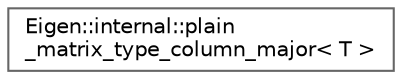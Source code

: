 digraph "Graphical Class Hierarchy"
{
 // LATEX_PDF_SIZE
  bgcolor="transparent";
  edge [fontname=Helvetica,fontsize=10,labelfontname=Helvetica,labelfontsize=10];
  node [fontname=Helvetica,fontsize=10,shape=box,height=0.2,width=0.4];
  rankdir="LR";
  Node0 [id="Node000000",label="Eigen::internal::plain\l_matrix_type_column_major\< T \>",height=0.2,width=0.4,color="grey40", fillcolor="white", style="filled",URL="$structEigen_1_1internal_1_1plain__matrix__type__column__major.html",tooltip=" "];
}

